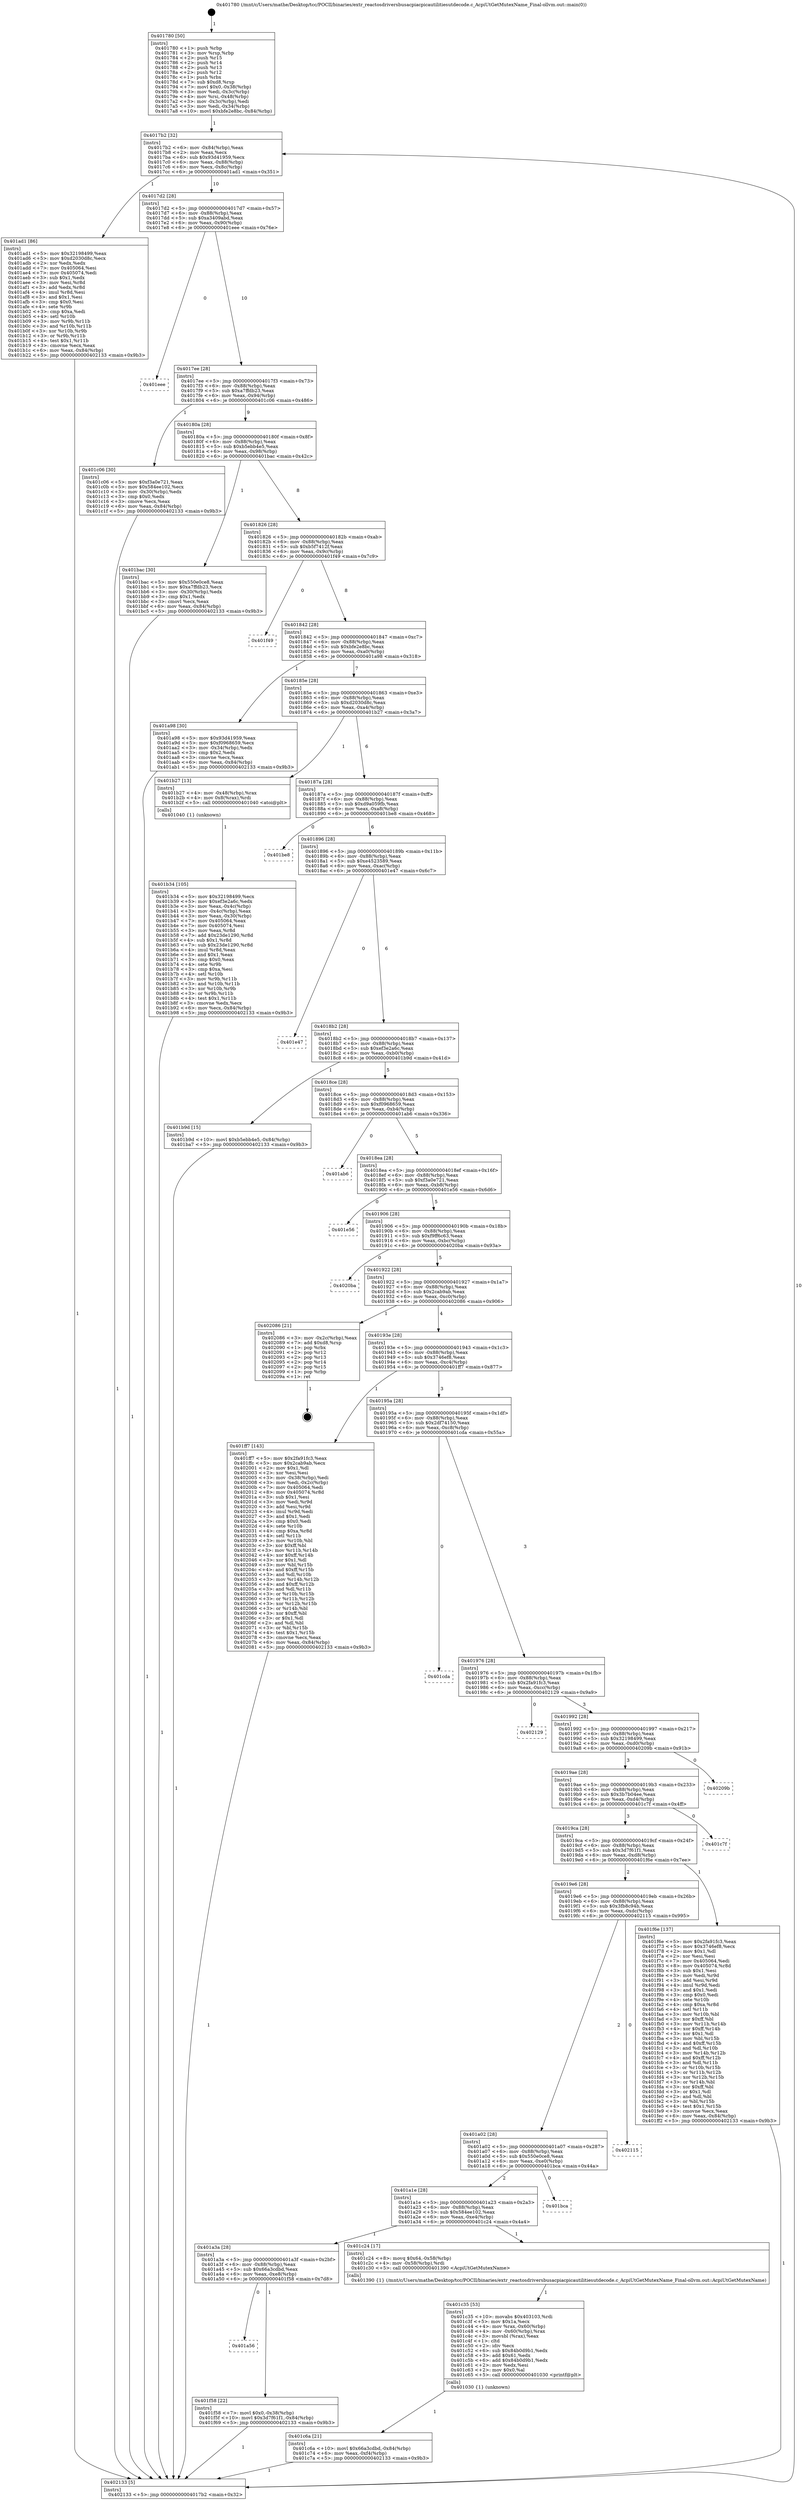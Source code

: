 digraph "0x401780" {
  label = "0x401780 (/mnt/c/Users/mathe/Desktop/tcc/POCII/binaries/extr_reactosdriversbusacpiacpicautilitiesutdecode.c_AcpiUtGetMutexName_Final-ollvm.out::main(0))"
  labelloc = "t"
  node[shape=record]

  Entry [label="",width=0.3,height=0.3,shape=circle,fillcolor=black,style=filled]
  "0x4017b2" [label="{
     0x4017b2 [32]\l
     | [instrs]\l
     &nbsp;&nbsp;0x4017b2 \<+6\>: mov -0x84(%rbp),%eax\l
     &nbsp;&nbsp;0x4017b8 \<+2\>: mov %eax,%ecx\l
     &nbsp;&nbsp;0x4017ba \<+6\>: sub $0x93d41959,%ecx\l
     &nbsp;&nbsp;0x4017c0 \<+6\>: mov %eax,-0x88(%rbp)\l
     &nbsp;&nbsp;0x4017c6 \<+6\>: mov %ecx,-0x8c(%rbp)\l
     &nbsp;&nbsp;0x4017cc \<+6\>: je 0000000000401ad1 \<main+0x351\>\l
  }"]
  "0x401ad1" [label="{
     0x401ad1 [86]\l
     | [instrs]\l
     &nbsp;&nbsp;0x401ad1 \<+5\>: mov $0x32198499,%eax\l
     &nbsp;&nbsp;0x401ad6 \<+5\>: mov $0xd2030d8c,%ecx\l
     &nbsp;&nbsp;0x401adb \<+2\>: xor %edx,%edx\l
     &nbsp;&nbsp;0x401add \<+7\>: mov 0x405064,%esi\l
     &nbsp;&nbsp;0x401ae4 \<+7\>: mov 0x405074,%edi\l
     &nbsp;&nbsp;0x401aeb \<+3\>: sub $0x1,%edx\l
     &nbsp;&nbsp;0x401aee \<+3\>: mov %esi,%r8d\l
     &nbsp;&nbsp;0x401af1 \<+3\>: add %edx,%r8d\l
     &nbsp;&nbsp;0x401af4 \<+4\>: imul %r8d,%esi\l
     &nbsp;&nbsp;0x401af8 \<+3\>: and $0x1,%esi\l
     &nbsp;&nbsp;0x401afb \<+3\>: cmp $0x0,%esi\l
     &nbsp;&nbsp;0x401afe \<+4\>: sete %r9b\l
     &nbsp;&nbsp;0x401b02 \<+3\>: cmp $0xa,%edi\l
     &nbsp;&nbsp;0x401b05 \<+4\>: setl %r10b\l
     &nbsp;&nbsp;0x401b09 \<+3\>: mov %r9b,%r11b\l
     &nbsp;&nbsp;0x401b0c \<+3\>: and %r10b,%r11b\l
     &nbsp;&nbsp;0x401b0f \<+3\>: xor %r10b,%r9b\l
     &nbsp;&nbsp;0x401b12 \<+3\>: or %r9b,%r11b\l
     &nbsp;&nbsp;0x401b15 \<+4\>: test $0x1,%r11b\l
     &nbsp;&nbsp;0x401b19 \<+3\>: cmovne %ecx,%eax\l
     &nbsp;&nbsp;0x401b1c \<+6\>: mov %eax,-0x84(%rbp)\l
     &nbsp;&nbsp;0x401b22 \<+5\>: jmp 0000000000402133 \<main+0x9b3\>\l
  }"]
  "0x4017d2" [label="{
     0x4017d2 [28]\l
     | [instrs]\l
     &nbsp;&nbsp;0x4017d2 \<+5\>: jmp 00000000004017d7 \<main+0x57\>\l
     &nbsp;&nbsp;0x4017d7 \<+6\>: mov -0x88(%rbp),%eax\l
     &nbsp;&nbsp;0x4017dd \<+5\>: sub $0xa3409abd,%eax\l
     &nbsp;&nbsp;0x4017e2 \<+6\>: mov %eax,-0x90(%rbp)\l
     &nbsp;&nbsp;0x4017e8 \<+6\>: je 0000000000401eee \<main+0x76e\>\l
  }"]
  Exit [label="",width=0.3,height=0.3,shape=circle,fillcolor=black,style=filled,peripheries=2]
  "0x401eee" [label="{
     0x401eee\l
  }", style=dashed]
  "0x4017ee" [label="{
     0x4017ee [28]\l
     | [instrs]\l
     &nbsp;&nbsp;0x4017ee \<+5\>: jmp 00000000004017f3 \<main+0x73\>\l
     &nbsp;&nbsp;0x4017f3 \<+6\>: mov -0x88(%rbp),%eax\l
     &nbsp;&nbsp;0x4017f9 \<+5\>: sub $0xa7ffdb23,%eax\l
     &nbsp;&nbsp;0x4017fe \<+6\>: mov %eax,-0x94(%rbp)\l
     &nbsp;&nbsp;0x401804 \<+6\>: je 0000000000401c06 \<main+0x486\>\l
  }"]
  "0x401a56" [label="{
     0x401a56\l
  }", style=dashed]
  "0x401c06" [label="{
     0x401c06 [30]\l
     | [instrs]\l
     &nbsp;&nbsp;0x401c06 \<+5\>: mov $0xf3a0e721,%eax\l
     &nbsp;&nbsp;0x401c0b \<+5\>: mov $0x584ee102,%ecx\l
     &nbsp;&nbsp;0x401c10 \<+3\>: mov -0x30(%rbp),%edx\l
     &nbsp;&nbsp;0x401c13 \<+3\>: cmp $0x0,%edx\l
     &nbsp;&nbsp;0x401c16 \<+3\>: cmove %ecx,%eax\l
     &nbsp;&nbsp;0x401c19 \<+6\>: mov %eax,-0x84(%rbp)\l
     &nbsp;&nbsp;0x401c1f \<+5\>: jmp 0000000000402133 \<main+0x9b3\>\l
  }"]
  "0x40180a" [label="{
     0x40180a [28]\l
     | [instrs]\l
     &nbsp;&nbsp;0x40180a \<+5\>: jmp 000000000040180f \<main+0x8f\>\l
     &nbsp;&nbsp;0x40180f \<+6\>: mov -0x88(%rbp),%eax\l
     &nbsp;&nbsp;0x401815 \<+5\>: sub $0xb5ebb4e5,%eax\l
     &nbsp;&nbsp;0x40181a \<+6\>: mov %eax,-0x98(%rbp)\l
     &nbsp;&nbsp;0x401820 \<+6\>: je 0000000000401bac \<main+0x42c\>\l
  }"]
  "0x401f58" [label="{
     0x401f58 [22]\l
     | [instrs]\l
     &nbsp;&nbsp;0x401f58 \<+7\>: movl $0x0,-0x38(%rbp)\l
     &nbsp;&nbsp;0x401f5f \<+10\>: movl $0x3d7f61f1,-0x84(%rbp)\l
     &nbsp;&nbsp;0x401f69 \<+5\>: jmp 0000000000402133 \<main+0x9b3\>\l
  }"]
  "0x401bac" [label="{
     0x401bac [30]\l
     | [instrs]\l
     &nbsp;&nbsp;0x401bac \<+5\>: mov $0x550e0ce8,%eax\l
     &nbsp;&nbsp;0x401bb1 \<+5\>: mov $0xa7ffdb23,%ecx\l
     &nbsp;&nbsp;0x401bb6 \<+3\>: mov -0x30(%rbp),%edx\l
     &nbsp;&nbsp;0x401bb9 \<+3\>: cmp $0x1,%edx\l
     &nbsp;&nbsp;0x401bbc \<+3\>: cmovl %ecx,%eax\l
     &nbsp;&nbsp;0x401bbf \<+6\>: mov %eax,-0x84(%rbp)\l
     &nbsp;&nbsp;0x401bc5 \<+5\>: jmp 0000000000402133 \<main+0x9b3\>\l
  }"]
  "0x401826" [label="{
     0x401826 [28]\l
     | [instrs]\l
     &nbsp;&nbsp;0x401826 \<+5\>: jmp 000000000040182b \<main+0xab\>\l
     &nbsp;&nbsp;0x40182b \<+6\>: mov -0x88(%rbp),%eax\l
     &nbsp;&nbsp;0x401831 \<+5\>: sub $0xb5f7412f,%eax\l
     &nbsp;&nbsp;0x401836 \<+6\>: mov %eax,-0x9c(%rbp)\l
     &nbsp;&nbsp;0x40183c \<+6\>: je 0000000000401f49 \<main+0x7c9\>\l
  }"]
  "0x401c6a" [label="{
     0x401c6a [21]\l
     | [instrs]\l
     &nbsp;&nbsp;0x401c6a \<+10\>: movl $0x66a3cdbd,-0x84(%rbp)\l
     &nbsp;&nbsp;0x401c74 \<+6\>: mov %eax,-0xf4(%rbp)\l
     &nbsp;&nbsp;0x401c7a \<+5\>: jmp 0000000000402133 \<main+0x9b3\>\l
  }"]
  "0x401f49" [label="{
     0x401f49\l
  }", style=dashed]
  "0x401842" [label="{
     0x401842 [28]\l
     | [instrs]\l
     &nbsp;&nbsp;0x401842 \<+5\>: jmp 0000000000401847 \<main+0xc7\>\l
     &nbsp;&nbsp;0x401847 \<+6\>: mov -0x88(%rbp),%eax\l
     &nbsp;&nbsp;0x40184d \<+5\>: sub $0xbfe2e8bc,%eax\l
     &nbsp;&nbsp;0x401852 \<+6\>: mov %eax,-0xa0(%rbp)\l
     &nbsp;&nbsp;0x401858 \<+6\>: je 0000000000401a98 \<main+0x318\>\l
  }"]
  "0x401c35" [label="{
     0x401c35 [53]\l
     | [instrs]\l
     &nbsp;&nbsp;0x401c35 \<+10\>: movabs $0x403103,%rdi\l
     &nbsp;&nbsp;0x401c3f \<+5\>: mov $0x1a,%ecx\l
     &nbsp;&nbsp;0x401c44 \<+4\>: mov %rax,-0x60(%rbp)\l
     &nbsp;&nbsp;0x401c48 \<+4\>: mov -0x60(%rbp),%rax\l
     &nbsp;&nbsp;0x401c4c \<+3\>: movsbl (%rax),%eax\l
     &nbsp;&nbsp;0x401c4f \<+1\>: cltd\l
     &nbsp;&nbsp;0x401c50 \<+2\>: idiv %ecx\l
     &nbsp;&nbsp;0x401c52 \<+6\>: sub $0x84b0d9b1,%edx\l
     &nbsp;&nbsp;0x401c58 \<+3\>: add $0x61,%edx\l
     &nbsp;&nbsp;0x401c5b \<+6\>: add $0x84b0d9b1,%edx\l
     &nbsp;&nbsp;0x401c61 \<+2\>: mov %edx,%esi\l
     &nbsp;&nbsp;0x401c63 \<+2\>: mov $0x0,%al\l
     &nbsp;&nbsp;0x401c65 \<+5\>: call 0000000000401030 \<printf@plt\>\l
     | [calls]\l
     &nbsp;&nbsp;0x401030 \{1\} (unknown)\l
  }"]
  "0x401a98" [label="{
     0x401a98 [30]\l
     | [instrs]\l
     &nbsp;&nbsp;0x401a98 \<+5\>: mov $0x93d41959,%eax\l
     &nbsp;&nbsp;0x401a9d \<+5\>: mov $0xf0968659,%ecx\l
     &nbsp;&nbsp;0x401aa2 \<+3\>: mov -0x34(%rbp),%edx\l
     &nbsp;&nbsp;0x401aa5 \<+3\>: cmp $0x2,%edx\l
     &nbsp;&nbsp;0x401aa8 \<+3\>: cmovne %ecx,%eax\l
     &nbsp;&nbsp;0x401aab \<+6\>: mov %eax,-0x84(%rbp)\l
     &nbsp;&nbsp;0x401ab1 \<+5\>: jmp 0000000000402133 \<main+0x9b3\>\l
  }"]
  "0x40185e" [label="{
     0x40185e [28]\l
     | [instrs]\l
     &nbsp;&nbsp;0x40185e \<+5\>: jmp 0000000000401863 \<main+0xe3\>\l
     &nbsp;&nbsp;0x401863 \<+6\>: mov -0x88(%rbp),%eax\l
     &nbsp;&nbsp;0x401869 \<+5\>: sub $0xd2030d8c,%eax\l
     &nbsp;&nbsp;0x40186e \<+6\>: mov %eax,-0xa4(%rbp)\l
     &nbsp;&nbsp;0x401874 \<+6\>: je 0000000000401b27 \<main+0x3a7\>\l
  }"]
  "0x402133" [label="{
     0x402133 [5]\l
     | [instrs]\l
     &nbsp;&nbsp;0x402133 \<+5\>: jmp 00000000004017b2 \<main+0x32\>\l
  }"]
  "0x401780" [label="{
     0x401780 [50]\l
     | [instrs]\l
     &nbsp;&nbsp;0x401780 \<+1\>: push %rbp\l
     &nbsp;&nbsp;0x401781 \<+3\>: mov %rsp,%rbp\l
     &nbsp;&nbsp;0x401784 \<+2\>: push %r15\l
     &nbsp;&nbsp;0x401786 \<+2\>: push %r14\l
     &nbsp;&nbsp;0x401788 \<+2\>: push %r13\l
     &nbsp;&nbsp;0x40178a \<+2\>: push %r12\l
     &nbsp;&nbsp;0x40178c \<+1\>: push %rbx\l
     &nbsp;&nbsp;0x40178d \<+7\>: sub $0xd8,%rsp\l
     &nbsp;&nbsp;0x401794 \<+7\>: movl $0x0,-0x38(%rbp)\l
     &nbsp;&nbsp;0x40179b \<+3\>: mov %edi,-0x3c(%rbp)\l
     &nbsp;&nbsp;0x40179e \<+4\>: mov %rsi,-0x48(%rbp)\l
     &nbsp;&nbsp;0x4017a2 \<+3\>: mov -0x3c(%rbp),%edi\l
     &nbsp;&nbsp;0x4017a5 \<+3\>: mov %edi,-0x34(%rbp)\l
     &nbsp;&nbsp;0x4017a8 \<+10\>: movl $0xbfe2e8bc,-0x84(%rbp)\l
  }"]
  "0x401a3a" [label="{
     0x401a3a [28]\l
     | [instrs]\l
     &nbsp;&nbsp;0x401a3a \<+5\>: jmp 0000000000401a3f \<main+0x2bf\>\l
     &nbsp;&nbsp;0x401a3f \<+6\>: mov -0x88(%rbp),%eax\l
     &nbsp;&nbsp;0x401a45 \<+5\>: sub $0x66a3cdbd,%eax\l
     &nbsp;&nbsp;0x401a4a \<+6\>: mov %eax,-0xe8(%rbp)\l
     &nbsp;&nbsp;0x401a50 \<+6\>: je 0000000000401f58 \<main+0x7d8\>\l
  }"]
  "0x401b27" [label="{
     0x401b27 [13]\l
     | [instrs]\l
     &nbsp;&nbsp;0x401b27 \<+4\>: mov -0x48(%rbp),%rax\l
     &nbsp;&nbsp;0x401b2b \<+4\>: mov 0x8(%rax),%rdi\l
     &nbsp;&nbsp;0x401b2f \<+5\>: call 0000000000401040 \<atoi@plt\>\l
     | [calls]\l
     &nbsp;&nbsp;0x401040 \{1\} (unknown)\l
  }"]
  "0x40187a" [label="{
     0x40187a [28]\l
     | [instrs]\l
     &nbsp;&nbsp;0x40187a \<+5\>: jmp 000000000040187f \<main+0xff\>\l
     &nbsp;&nbsp;0x40187f \<+6\>: mov -0x88(%rbp),%eax\l
     &nbsp;&nbsp;0x401885 \<+5\>: sub $0xd9a059fb,%eax\l
     &nbsp;&nbsp;0x40188a \<+6\>: mov %eax,-0xa8(%rbp)\l
     &nbsp;&nbsp;0x401890 \<+6\>: je 0000000000401be8 \<main+0x468\>\l
  }"]
  "0x401b34" [label="{
     0x401b34 [105]\l
     | [instrs]\l
     &nbsp;&nbsp;0x401b34 \<+5\>: mov $0x32198499,%ecx\l
     &nbsp;&nbsp;0x401b39 \<+5\>: mov $0xef3e2a6c,%edx\l
     &nbsp;&nbsp;0x401b3e \<+3\>: mov %eax,-0x4c(%rbp)\l
     &nbsp;&nbsp;0x401b41 \<+3\>: mov -0x4c(%rbp),%eax\l
     &nbsp;&nbsp;0x401b44 \<+3\>: mov %eax,-0x30(%rbp)\l
     &nbsp;&nbsp;0x401b47 \<+7\>: mov 0x405064,%eax\l
     &nbsp;&nbsp;0x401b4e \<+7\>: mov 0x405074,%esi\l
     &nbsp;&nbsp;0x401b55 \<+3\>: mov %eax,%r8d\l
     &nbsp;&nbsp;0x401b58 \<+7\>: add $0x23de1290,%r8d\l
     &nbsp;&nbsp;0x401b5f \<+4\>: sub $0x1,%r8d\l
     &nbsp;&nbsp;0x401b63 \<+7\>: sub $0x23de1290,%r8d\l
     &nbsp;&nbsp;0x401b6a \<+4\>: imul %r8d,%eax\l
     &nbsp;&nbsp;0x401b6e \<+3\>: and $0x1,%eax\l
     &nbsp;&nbsp;0x401b71 \<+3\>: cmp $0x0,%eax\l
     &nbsp;&nbsp;0x401b74 \<+4\>: sete %r9b\l
     &nbsp;&nbsp;0x401b78 \<+3\>: cmp $0xa,%esi\l
     &nbsp;&nbsp;0x401b7b \<+4\>: setl %r10b\l
     &nbsp;&nbsp;0x401b7f \<+3\>: mov %r9b,%r11b\l
     &nbsp;&nbsp;0x401b82 \<+3\>: and %r10b,%r11b\l
     &nbsp;&nbsp;0x401b85 \<+3\>: xor %r10b,%r9b\l
     &nbsp;&nbsp;0x401b88 \<+3\>: or %r9b,%r11b\l
     &nbsp;&nbsp;0x401b8b \<+4\>: test $0x1,%r11b\l
     &nbsp;&nbsp;0x401b8f \<+3\>: cmovne %edx,%ecx\l
     &nbsp;&nbsp;0x401b92 \<+6\>: mov %ecx,-0x84(%rbp)\l
     &nbsp;&nbsp;0x401b98 \<+5\>: jmp 0000000000402133 \<main+0x9b3\>\l
  }"]
  "0x401c24" [label="{
     0x401c24 [17]\l
     | [instrs]\l
     &nbsp;&nbsp;0x401c24 \<+8\>: movq $0x64,-0x58(%rbp)\l
     &nbsp;&nbsp;0x401c2c \<+4\>: mov -0x58(%rbp),%rdi\l
     &nbsp;&nbsp;0x401c30 \<+5\>: call 0000000000401390 \<AcpiUtGetMutexName\>\l
     | [calls]\l
     &nbsp;&nbsp;0x401390 \{1\} (/mnt/c/Users/mathe/Desktop/tcc/POCII/binaries/extr_reactosdriversbusacpiacpicautilitiesutdecode.c_AcpiUtGetMutexName_Final-ollvm.out::AcpiUtGetMutexName)\l
  }"]
  "0x401be8" [label="{
     0x401be8\l
  }", style=dashed]
  "0x401896" [label="{
     0x401896 [28]\l
     | [instrs]\l
     &nbsp;&nbsp;0x401896 \<+5\>: jmp 000000000040189b \<main+0x11b\>\l
     &nbsp;&nbsp;0x40189b \<+6\>: mov -0x88(%rbp),%eax\l
     &nbsp;&nbsp;0x4018a1 \<+5\>: sub $0xe4523589,%eax\l
     &nbsp;&nbsp;0x4018a6 \<+6\>: mov %eax,-0xac(%rbp)\l
     &nbsp;&nbsp;0x4018ac \<+6\>: je 0000000000401e47 \<main+0x6c7\>\l
  }"]
  "0x401a1e" [label="{
     0x401a1e [28]\l
     | [instrs]\l
     &nbsp;&nbsp;0x401a1e \<+5\>: jmp 0000000000401a23 \<main+0x2a3\>\l
     &nbsp;&nbsp;0x401a23 \<+6\>: mov -0x88(%rbp),%eax\l
     &nbsp;&nbsp;0x401a29 \<+5\>: sub $0x584ee102,%eax\l
     &nbsp;&nbsp;0x401a2e \<+6\>: mov %eax,-0xe4(%rbp)\l
     &nbsp;&nbsp;0x401a34 \<+6\>: je 0000000000401c24 \<main+0x4a4\>\l
  }"]
  "0x401e47" [label="{
     0x401e47\l
  }", style=dashed]
  "0x4018b2" [label="{
     0x4018b2 [28]\l
     | [instrs]\l
     &nbsp;&nbsp;0x4018b2 \<+5\>: jmp 00000000004018b7 \<main+0x137\>\l
     &nbsp;&nbsp;0x4018b7 \<+6\>: mov -0x88(%rbp),%eax\l
     &nbsp;&nbsp;0x4018bd \<+5\>: sub $0xef3e2a6c,%eax\l
     &nbsp;&nbsp;0x4018c2 \<+6\>: mov %eax,-0xb0(%rbp)\l
     &nbsp;&nbsp;0x4018c8 \<+6\>: je 0000000000401b9d \<main+0x41d\>\l
  }"]
  "0x401bca" [label="{
     0x401bca\l
  }", style=dashed]
  "0x401b9d" [label="{
     0x401b9d [15]\l
     | [instrs]\l
     &nbsp;&nbsp;0x401b9d \<+10\>: movl $0xb5ebb4e5,-0x84(%rbp)\l
     &nbsp;&nbsp;0x401ba7 \<+5\>: jmp 0000000000402133 \<main+0x9b3\>\l
  }"]
  "0x4018ce" [label="{
     0x4018ce [28]\l
     | [instrs]\l
     &nbsp;&nbsp;0x4018ce \<+5\>: jmp 00000000004018d3 \<main+0x153\>\l
     &nbsp;&nbsp;0x4018d3 \<+6\>: mov -0x88(%rbp),%eax\l
     &nbsp;&nbsp;0x4018d9 \<+5\>: sub $0xf0968659,%eax\l
     &nbsp;&nbsp;0x4018de \<+6\>: mov %eax,-0xb4(%rbp)\l
     &nbsp;&nbsp;0x4018e4 \<+6\>: je 0000000000401ab6 \<main+0x336\>\l
  }"]
  "0x401a02" [label="{
     0x401a02 [28]\l
     | [instrs]\l
     &nbsp;&nbsp;0x401a02 \<+5\>: jmp 0000000000401a07 \<main+0x287\>\l
     &nbsp;&nbsp;0x401a07 \<+6\>: mov -0x88(%rbp),%eax\l
     &nbsp;&nbsp;0x401a0d \<+5\>: sub $0x550e0ce8,%eax\l
     &nbsp;&nbsp;0x401a12 \<+6\>: mov %eax,-0xe0(%rbp)\l
     &nbsp;&nbsp;0x401a18 \<+6\>: je 0000000000401bca \<main+0x44a\>\l
  }"]
  "0x401ab6" [label="{
     0x401ab6\l
  }", style=dashed]
  "0x4018ea" [label="{
     0x4018ea [28]\l
     | [instrs]\l
     &nbsp;&nbsp;0x4018ea \<+5\>: jmp 00000000004018ef \<main+0x16f\>\l
     &nbsp;&nbsp;0x4018ef \<+6\>: mov -0x88(%rbp),%eax\l
     &nbsp;&nbsp;0x4018f5 \<+5\>: sub $0xf3a0e721,%eax\l
     &nbsp;&nbsp;0x4018fa \<+6\>: mov %eax,-0xb8(%rbp)\l
     &nbsp;&nbsp;0x401900 \<+6\>: je 0000000000401e56 \<main+0x6d6\>\l
  }"]
  "0x402115" [label="{
     0x402115\l
  }", style=dashed]
  "0x401e56" [label="{
     0x401e56\l
  }", style=dashed]
  "0x401906" [label="{
     0x401906 [28]\l
     | [instrs]\l
     &nbsp;&nbsp;0x401906 \<+5\>: jmp 000000000040190b \<main+0x18b\>\l
     &nbsp;&nbsp;0x40190b \<+6\>: mov -0x88(%rbp),%eax\l
     &nbsp;&nbsp;0x401911 \<+5\>: sub $0xf9ff6c63,%eax\l
     &nbsp;&nbsp;0x401916 \<+6\>: mov %eax,-0xbc(%rbp)\l
     &nbsp;&nbsp;0x40191c \<+6\>: je 00000000004020ba \<main+0x93a\>\l
  }"]
  "0x4019e6" [label="{
     0x4019e6 [28]\l
     | [instrs]\l
     &nbsp;&nbsp;0x4019e6 \<+5\>: jmp 00000000004019eb \<main+0x26b\>\l
     &nbsp;&nbsp;0x4019eb \<+6\>: mov -0x88(%rbp),%eax\l
     &nbsp;&nbsp;0x4019f1 \<+5\>: sub $0x3fb8c94b,%eax\l
     &nbsp;&nbsp;0x4019f6 \<+6\>: mov %eax,-0xdc(%rbp)\l
     &nbsp;&nbsp;0x4019fc \<+6\>: je 0000000000402115 \<main+0x995\>\l
  }"]
  "0x4020ba" [label="{
     0x4020ba\l
  }", style=dashed]
  "0x401922" [label="{
     0x401922 [28]\l
     | [instrs]\l
     &nbsp;&nbsp;0x401922 \<+5\>: jmp 0000000000401927 \<main+0x1a7\>\l
     &nbsp;&nbsp;0x401927 \<+6\>: mov -0x88(%rbp),%eax\l
     &nbsp;&nbsp;0x40192d \<+5\>: sub $0x2cab9ab,%eax\l
     &nbsp;&nbsp;0x401932 \<+6\>: mov %eax,-0xc0(%rbp)\l
     &nbsp;&nbsp;0x401938 \<+6\>: je 0000000000402086 \<main+0x906\>\l
  }"]
  "0x401f6e" [label="{
     0x401f6e [137]\l
     | [instrs]\l
     &nbsp;&nbsp;0x401f6e \<+5\>: mov $0x2fa91fc3,%eax\l
     &nbsp;&nbsp;0x401f73 \<+5\>: mov $0x3746ef8,%ecx\l
     &nbsp;&nbsp;0x401f78 \<+2\>: mov $0x1,%dl\l
     &nbsp;&nbsp;0x401f7a \<+2\>: xor %esi,%esi\l
     &nbsp;&nbsp;0x401f7c \<+7\>: mov 0x405064,%edi\l
     &nbsp;&nbsp;0x401f83 \<+8\>: mov 0x405074,%r8d\l
     &nbsp;&nbsp;0x401f8b \<+3\>: sub $0x1,%esi\l
     &nbsp;&nbsp;0x401f8e \<+3\>: mov %edi,%r9d\l
     &nbsp;&nbsp;0x401f91 \<+3\>: add %esi,%r9d\l
     &nbsp;&nbsp;0x401f94 \<+4\>: imul %r9d,%edi\l
     &nbsp;&nbsp;0x401f98 \<+3\>: and $0x1,%edi\l
     &nbsp;&nbsp;0x401f9b \<+3\>: cmp $0x0,%edi\l
     &nbsp;&nbsp;0x401f9e \<+4\>: sete %r10b\l
     &nbsp;&nbsp;0x401fa2 \<+4\>: cmp $0xa,%r8d\l
     &nbsp;&nbsp;0x401fa6 \<+4\>: setl %r11b\l
     &nbsp;&nbsp;0x401faa \<+3\>: mov %r10b,%bl\l
     &nbsp;&nbsp;0x401fad \<+3\>: xor $0xff,%bl\l
     &nbsp;&nbsp;0x401fb0 \<+3\>: mov %r11b,%r14b\l
     &nbsp;&nbsp;0x401fb3 \<+4\>: xor $0xff,%r14b\l
     &nbsp;&nbsp;0x401fb7 \<+3\>: xor $0x1,%dl\l
     &nbsp;&nbsp;0x401fba \<+3\>: mov %bl,%r15b\l
     &nbsp;&nbsp;0x401fbd \<+4\>: and $0xff,%r15b\l
     &nbsp;&nbsp;0x401fc1 \<+3\>: and %dl,%r10b\l
     &nbsp;&nbsp;0x401fc4 \<+3\>: mov %r14b,%r12b\l
     &nbsp;&nbsp;0x401fc7 \<+4\>: and $0xff,%r12b\l
     &nbsp;&nbsp;0x401fcb \<+3\>: and %dl,%r11b\l
     &nbsp;&nbsp;0x401fce \<+3\>: or %r10b,%r15b\l
     &nbsp;&nbsp;0x401fd1 \<+3\>: or %r11b,%r12b\l
     &nbsp;&nbsp;0x401fd4 \<+3\>: xor %r12b,%r15b\l
     &nbsp;&nbsp;0x401fd7 \<+3\>: or %r14b,%bl\l
     &nbsp;&nbsp;0x401fda \<+3\>: xor $0xff,%bl\l
     &nbsp;&nbsp;0x401fdd \<+3\>: or $0x1,%dl\l
     &nbsp;&nbsp;0x401fe0 \<+2\>: and %dl,%bl\l
     &nbsp;&nbsp;0x401fe2 \<+3\>: or %bl,%r15b\l
     &nbsp;&nbsp;0x401fe5 \<+4\>: test $0x1,%r15b\l
     &nbsp;&nbsp;0x401fe9 \<+3\>: cmovne %ecx,%eax\l
     &nbsp;&nbsp;0x401fec \<+6\>: mov %eax,-0x84(%rbp)\l
     &nbsp;&nbsp;0x401ff2 \<+5\>: jmp 0000000000402133 \<main+0x9b3\>\l
  }"]
  "0x402086" [label="{
     0x402086 [21]\l
     | [instrs]\l
     &nbsp;&nbsp;0x402086 \<+3\>: mov -0x2c(%rbp),%eax\l
     &nbsp;&nbsp;0x402089 \<+7\>: add $0xd8,%rsp\l
     &nbsp;&nbsp;0x402090 \<+1\>: pop %rbx\l
     &nbsp;&nbsp;0x402091 \<+2\>: pop %r12\l
     &nbsp;&nbsp;0x402093 \<+2\>: pop %r13\l
     &nbsp;&nbsp;0x402095 \<+2\>: pop %r14\l
     &nbsp;&nbsp;0x402097 \<+2\>: pop %r15\l
     &nbsp;&nbsp;0x402099 \<+1\>: pop %rbp\l
     &nbsp;&nbsp;0x40209a \<+1\>: ret\l
  }"]
  "0x40193e" [label="{
     0x40193e [28]\l
     | [instrs]\l
     &nbsp;&nbsp;0x40193e \<+5\>: jmp 0000000000401943 \<main+0x1c3\>\l
     &nbsp;&nbsp;0x401943 \<+6\>: mov -0x88(%rbp),%eax\l
     &nbsp;&nbsp;0x401949 \<+5\>: sub $0x3746ef8,%eax\l
     &nbsp;&nbsp;0x40194e \<+6\>: mov %eax,-0xc4(%rbp)\l
     &nbsp;&nbsp;0x401954 \<+6\>: je 0000000000401ff7 \<main+0x877\>\l
  }"]
  "0x4019ca" [label="{
     0x4019ca [28]\l
     | [instrs]\l
     &nbsp;&nbsp;0x4019ca \<+5\>: jmp 00000000004019cf \<main+0x24f\>\l
     &nbsp;&nbsp;0x4019cf \<+6\>: mov -0x88(%rbp),%eax\l
     &nbsp;&nbsp;0x4019d5 \<+5\>: sub $0x3d7f61f1,%eax\l
     &nbsp;&nbsp;0x4019da \<+6\>: mov %eax,-0xd8(%rbp)\l
     &nbsp;&nbsp;0x4019e0 \<+6\>: je 0000000000401f6e \<main+0x7ee\>\l
  }"]
  "0x401ff7" [label="{
     0x401ff7 [143]\l
     | [instrs]\l
     &nbsp;&nbsp;0x401ff7 \<+5\>: mov $0x2fa91fc3,%eax\l
     &nbsp;&nbsp;0x401ffc \<+5\>: mov $0x2cab9ab,%ecx\l
     &nbsp;&nbsp;0x402001 \<+2\>: mov $0x1,%dl\l
     &nbsp;&nbsp;0x402003 \<+2\>: xor %esi,%esi\l
     &nbsp;&nbsp;0x402005 \<+3\>: mov -0x38(%rbp),%edi\l
     &nbsp;&nbsp;0x402008 \<+3\>: mov %edi,-0x2c(%rbp)\l
     &nbsp;&nbsp;0x40200b \<+7\>: mov 0x405064,%edi\l
     &nbsp;&nbsp;0x402012 \<+8\>: mov 0x405074,%r8d\l
     &nbsp;&nbsp;0x40201a \<+3\>: sub $0x1,%esi\l
     &nbsp;&nbsp;0x40201d \<+3\>: mov %edi,%r9d\l
     &nbsp;&nbsp;0x402020 \<+3\>: add %esi,%r9d\l
     &nbsp;&nbsp;0x402023 \<+4\>: imul %r9d,%edi\l
     &nbsp;&nbsp;0x402027 \<+3\>: and $0x1,%edi\l
     &nbsp;&nbsp;0x40202a \<+3\>: cmp $0x0,%edi\l
     &nbsp;&nbsp;0x40202d \<+4\>: sete %r10b\l
     &nbsp;&nbsp;0x402031 \<+4\>: cmp $0xa,%r8d\l
     &nbsp;&nbsp;0x402035 \<+4\>: setl %r11b\l
     &nbsp;&nbsp;0x402039 \<+3\>: mov %r10b,%bl\l
     &nbsp;&nbsp;0x40203c \<+3\>: xor $0xff,%bl\l
     &nbsp;&nbsp;0x40203f \<+3\>: mov %r11b,%r14b\l
     &nbsp;&nbsp;0x402042 \<+4\>: xor $0xff,%r14b\l
     &nbsp;&nbsp;0x402046 \<+3\>: xor $0x1,%dl\l
     &nbsp;&nbsp;0x402049 \<+3\>: mov %bl,%r15b\l
     &nbsp;&nbsp;0x40204c \<+4\>: and $0xff,%r15b\l
     &nbsp;&nbsp;0x402050 \<+3\>: and %dl,%r10b\l
     &nbsp;&nbsp;0x402053 \<+3\>: mov %r14b,%r12b\l
     &nbsp;&nbsp;0x402056 \<+4\>: and $0xff,%r12b\l
     &nbsp;&nbsp;0x40205a \<+3\>: and %dl,%r11b\l
     &nbsp;&nbsp;0x40205d \<+3\>: or %r10b,%r15b\l
     &nbsp;&nbsp;0x402060 \<+3\>: or %r11b,%r12b\l
     &nbsp;&nbsp;0x402063 \<+3\>: xor %r12b,%r15b\l
     &nbsp;&nbsp;0x402066 \<+3\>: or %r14b,%bl\l
     &nbsp;&nbsp;0x402069 \<+3\>: xor $0xff,%bl\l
     &nbsp;&nbsp;0x40206c \<+3\>: or $0x1,%dl\l
     &nbsp;&nbsp;0x40206f \<+2\>: and %dl,%bl\l
     &nbsp;&nbsp;0x402071 \<+3\>: or %bl,%r15b\l
     &nbsp;&nbsp;0x402074 \<+4\>: test $0x1,%r15b\l
     &nbsp;&nbsp;0x402078 \<+3\>: cmovne %ecx,%eax\l
     &nbsp;&nbsp;0x40207b \<+6\>: mov %eax,-0x84(%rbp)\l
     &nbsp;&nbsp;0x402081 \<+5\>: jmp 0000000000402133 \<main+0x9b3\>\l
  }"]
  "0x40195a" [label="{
     0x40195a [28]\l
     | [instrs]\l
     &nbsp;&nbsp;0x40195a \<+5\>: jmp 000000000040195f \<main+0x1df\>\l
     &nbsp;&nbsp;0x40195f \<+6\>: mov -0x88(%rbp),%eax\l
     &nbsp;&nbsp;0x401965 \<+5\>: sub $0x2df74150,%eax\l
     &nbsp;&nbsp;0x40196a \<+6\>: mov %eax,-0xc8(%rbp)\l
     &nbsp;&nbsp;0x401970 \<+6\>: je 0000000000401cda \<main+0x55a\>\l
  }"]
  "0x401c7f" [label="{
     0x401c7f\l
  }", style=dashed]
  "0x401cda" [label="{
     0x401cda\l
  }", style=dashed]
  "0x401976" [label="{
     0x401976 [28]\l
     | [instrs]\l
     &nbsp;&nbsp;0x401976 \<+5\>: jmp 000000000040197b \<main+0x1fb\>\l
     &nbsp;&nbsp;0x40197b \<+6\>: mov -0x88(%rbp),%eax\l
     &nbsp;&nbsp;0x401981 \<+5\>: sub $0x2fa91fc3,%eax\l
     &nbsp;&nbsp;0x401986 \<+6\>: mov %eax,-0xcc(%rbp)\l
     &nbsp;&nbsp;0x40198c \<+6\>: je 0000000000402129 \<main+0x9a9\>\l
  }"]
  "0x4019ae" [label="{
     0x4019ae [28]\l
     | [instrs]\l
     &nbsp;&nbsp;0x4019ae \<+5\>: jmp 00000000004019b3 \<main+0x233\>\l
     &nbsp;&nbsp;0x4019b3 \<+6\>: mov -0x88(%rbp),%eax\l
     &nbsp;&nbsp;0x4019b9 \<+5\>: sub $0x3b7b04ee,%eax\l
     &nbsp;&nbsp;0x4019be \<+6\>: mov %eax,-0xd4(%rbp)\l
     &nbsp;&nbsp;0x4019c4 \<+6\>: je 0000000000401c7f \<main+0x4ff\>\l
  }"]
  "0x402129" [label="{
     0x402129\l
  }", style=dashed]
  "0x401992" [label="{
     0x401992 [28]\l
     | [instrs]\l
     &nbsp;&nbsp;0x401992 \<+5\>: jmp 0000000000401997 \<main+0x217\>\l
     &nbsp;&nbsp;0x401997 \<+6\>: mov -0x88(%rbp),%eax\l
     &nbsp;&nbsp;0x40199d \<+5\>: sub $0x32198499,%eax\l
     &nbsp;&nbsp;0x4019a2 \<+6\>: mov %eax,-0xd0(%rbp)\l
     &nbsp;&nbsp;0x4019a8 \<+6\>: je 000000000040209b \<main+0x91b\>\l
  }"]
  "0x40209b" [label="{
     0x40209b\l
  }", style=dashed]
  Entry -> "0x401780" [label=" 1"]
  "0x4017b2" -> "0x401ad1" [label=" 1"]
  "0x4017b2" -> "0x4017d2" [label=" 10"]
  "0x402086" -> Exit [label=" 1"]
  "0x4017d2" -> "0x401eee" [label=" 0"]
  "0x4017d2" -> "0x4017ee" [label=" 10"]
  "0x401ff7" -> "0x402133" [label=" 1"]
  "0x4017ee" -> "0x401c06" [label=" 1"]
  "0x4017ee" -> "0x40180a" [label=" 9"]
  "0x401f6e" -> "0x402133" [label=" 1"]
  "0x40180a" -> "0x401bac" [label=" 1"]
  "0x40180a" -> "0x401826" [label=" 8"]
  "0x401f58" -> "0x402133" [label=" 1"]
  "0x401826" -> "0x401f49" [label=" 0"]
  "0x401826" -> "0x401842" [label=" 8"]
  "0x401a3a" -> "0x401f58" [label=" 1"]
  "0x401842" -> "0x401a98" [label=" 1"]
  "0x401842" -> "0x40185e" [label=" 7"]
  "0x401a98" -> "0x402133" [label=" 1"]
  "0x401780" -> "0x4017b2" [label=" 1"]
  "0x402133" -> "0x4017b2" [label=" 10"]
  "0x401ad1" -> "0x402133" [label=" 1"]
  "0x401a3a" -> "0x401a56" [label=" 0"]
  "0x40185e" -> "0x401b27" [label=" 1"]
  "0x40185e" -> "0x40187a" [label=" 6"]
  "0x401b27" -> "0x401b34" [label=" 1"]
  "0x401b34" -> "0x402133" [label=" 1"]
  "0x401c6a" -> "0x402133" [label=" 1"]
  "0x40187a" -> "0x401be8" [label=" 0"]
  "0x40187a" -> "0x401896" [label=" 6"]
  "0x401c35" -> "0x401c6a" [label=" 1"]
  "0x401896" -> "0x401e47" [label=" 0"]
  "0x401896" -> "0x4018b2" [label=" 6"]
  "0x401a1e" -> "0x401a3a" [label=" 1"]
  "0x4018b2" -> "0x401b9d" [label=" 1"]
  "0x4018b2" -> "0x4018ce" [label=" 5"]
  "0x401b9d" -> "0x402133" [label=" 1"]
  "0x401bac" -> "0x402133" [label=" 1"]
  "0x401c06" -> "0x402133" [label=" 1"]
  "0x401a1e" -> "0x401c24" [label=" 1"]
  "0x4018ce" -> "0x401ab6" [label=" 0"]
  "0x4018ce" -> "0x4018ea" [label=" 5"]
  "0x401a02" -> "0x401a1e" [label=" 2"]
  "0x4018ea" -> "0x401e56" [label=" 0"]
  "0x4018ea" -> "0x401906" [label=" 5"]
  "0x401a02" -> "0x401bca" [label=" 0"]
  "0x401906" -> "0x4020ba" [label=" 0"]
  "0x401906" -> "0x401922" [label=" 5"]
  "0x4019e6" -> "0x401a02" [label=" 2"]
  "0x401922" -> "0x402086" [label=" 1"]
  "0x401922" -> "0x40193e" [label=" 4"]
  "0x4019e6" -> "0x402115" [label=" 0"]
  "0x40193e" -> "0x401ff7" [label=" 1"]
  "0x40193e" -> "0x40195a" [label=" 3"]
  "0x4019ca" -> "0x4019e6" [label=" 2"]
  "0x40195a" -> "0x401cda" [label=" 0"]
  "0x40195a" -> "0x401976" [label=" 3"]
  "0x4019ca" -> "0x401f6e" [label=" 1"]
  "0x401976" -> "0x402129" [label=" 0"]
  "0x401976" -> "0x401992" [label=" 3"]
  "0x4019ae" -> "0x4019ca" [label=" 3"]
  "0x401992" -> "0x40209b" [label=" 0"]
  "0x401992" -> "0x4019ae" [label=" 3"]
  "0x401c24" -> "0x401c35" [label=" 1"]
  "0x4019ae" -> "0x401c7f" [label=" 0"]
}
